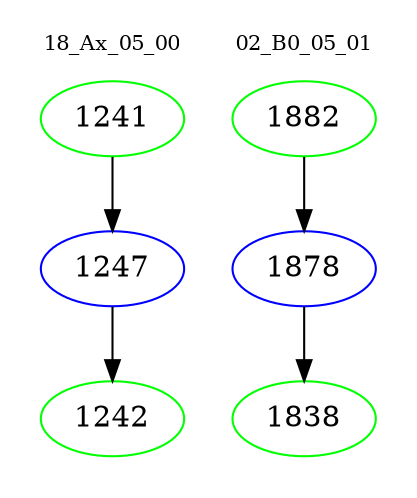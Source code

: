digraph{
subgraph cluster_0 {
color = white
label = "18_Ax_05_00";
fontsize=10;
T0_1241 [label="1241", color="green"]
T0_1241 -> T0_1247 [color="black"]
T0_1247 [label="1247", color="blue"]
T0_1247 -> T0_1242 [color="black"]
T0_1242 [label="1242", color="green"]
}
subgraph cluster_1 {
color = white
label = "02_B0_05_01";
fontsize=10;
T1_1882 [label="1882", color="green"]
T1_1882 -> T1_1878 [color="black"]
T1_1878 [label="1878", color="blue"]
T1_1878 -> T1_1838 [color="black"]
T1_1838 [label="1838", color="green"]
}
}
